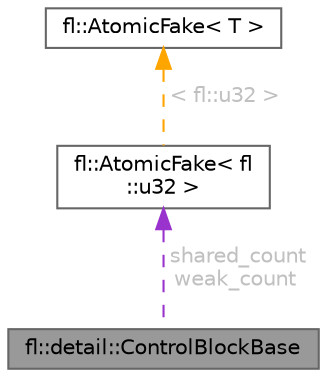 digraph "fl::detail::ControlBlockBase"
{
 // INTERACTIVE_SVG=YES
 // LATEX_PDF_SIZE
  bgcolor="transparent";
  edge [fontname=Helvetica,fontsize=10,labelfontname=Helvetica,labelfontsize=10];
  node [fontname=Helvetica,fontsize=10,shape=box,height=0.2,width=0.4];
  Node1 [id="Node000001",label="fl::detail::ControlBlockBase",height=0.2,width=0.4,color="gray40", fillcolor="grey60", style="filled", fontcolor="black",tooltip=" "];
  Node2 -> Node1 [id="edge1_Node000001_Node000002",dir="back",color="darkorchid3",style="dashed",tooltip=" ",label=" shared_count\nweak_count",fontcolor="grey" ];
  Node2 [id="Node000002",label="fl::AtomicFake\< fl\l::u32 \>",height=0.2,width=0.4,color="gray40", fillcolor="white", style="filled",URL="$da/d98/classfl_1_1_atomic_fake.html",tooltip=" "];
  Node3 -> Node2 [id="edge2_Node000002_Node000003",dir="back",color="orange",style="dashed",tooltip=" ",label=" \< fl::u32 \>",fontcolor="grey" ];
  Node3 [id="Node000003",label="fl::AtomicFake\< T \>",height=0.2,width=0.4,color="gray40", fillcolor="white", style="filled",URL="$da/d98/classfl_1_1_atomic_fake.html",tooltip=" "];
}
